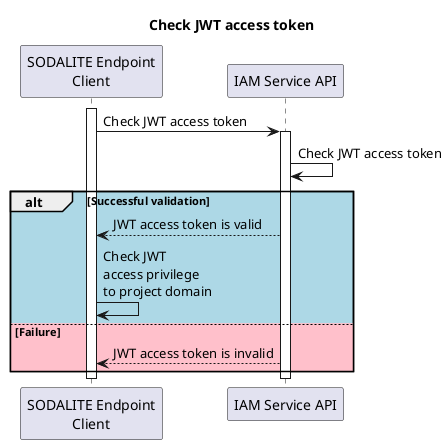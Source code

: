 @startuml
hide unlinked
title Check JWT access token
participant "SODALITE Endpoint\nClient" as client
participant "Secrets\nVault" as secretstore
participant "IAM Service API" as IAM

activate client
client->IAM: Check JWT access token
activate IAM
IAM->IAM: Check JWT access token
alt #LightBlue Successful validation
    IAM-->client: JWT access token is valid
    client->client: Check JWT\naccess privilege\nto project domain
else #Pink Failure
    IAM-->client: JWT access token is invalid
end
deactivate IAM
deactivate client

@enduml

